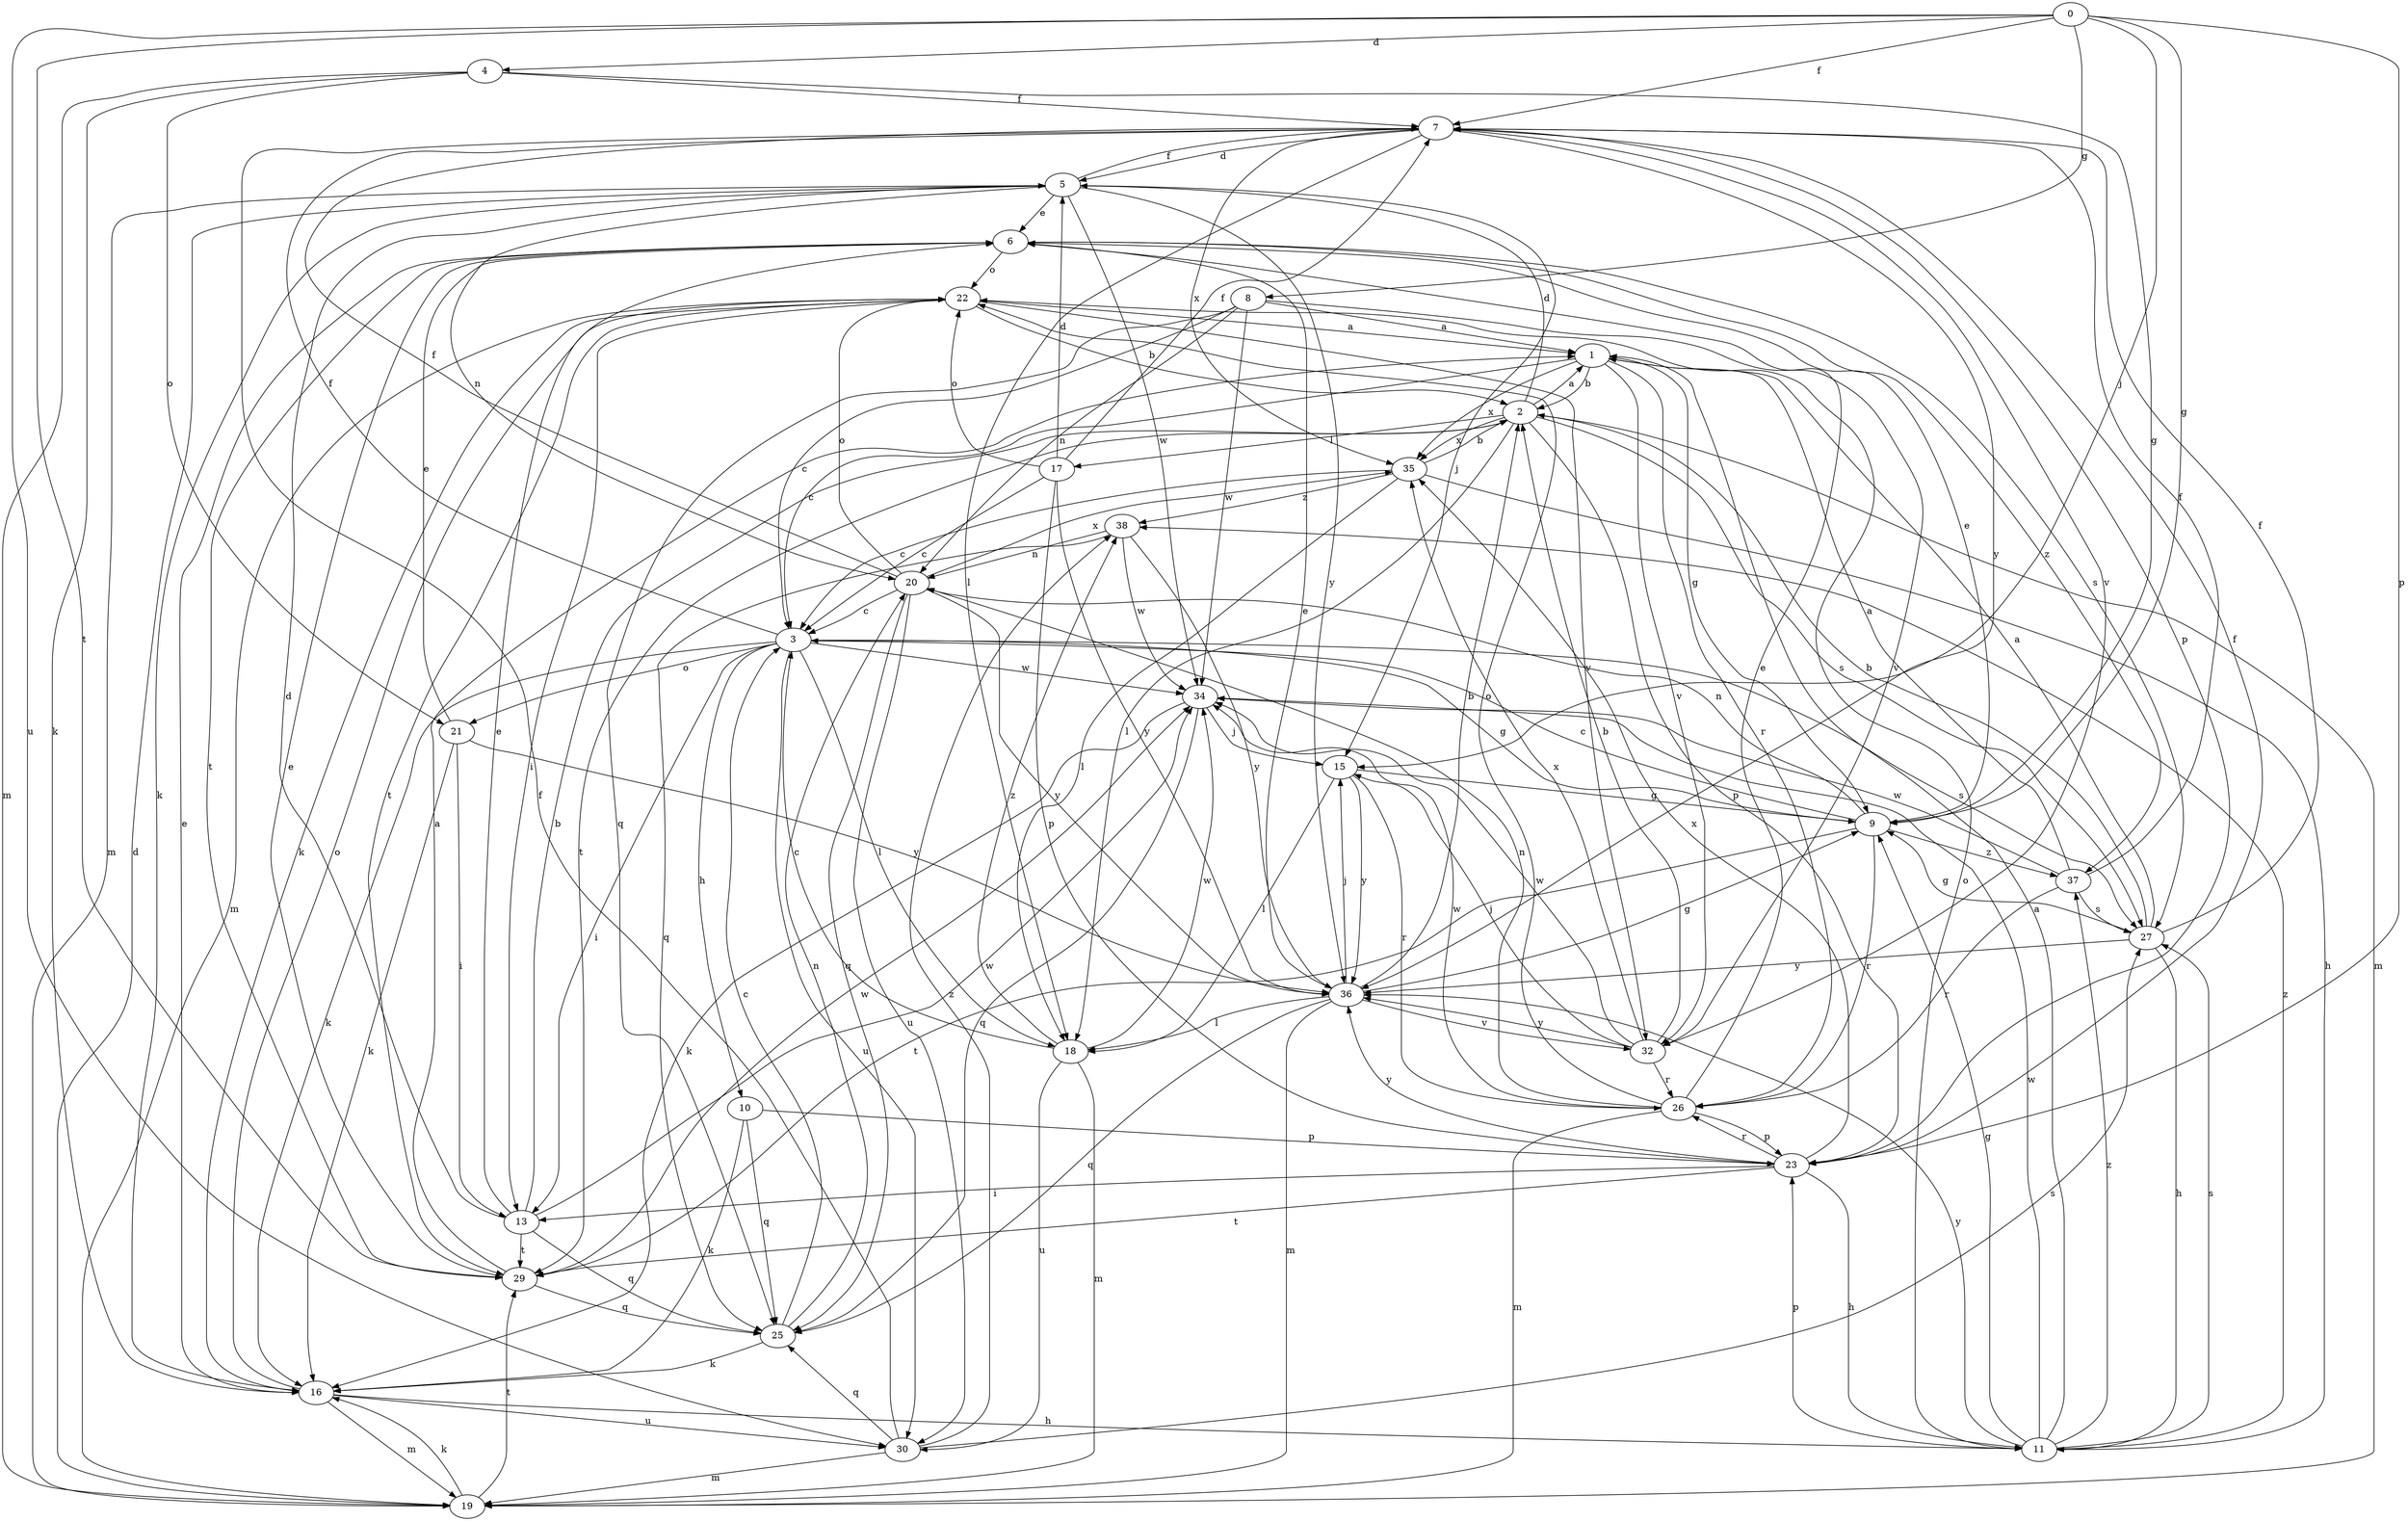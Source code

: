 strict digraph  {
0;
1;
2;
3;
4;
5;
6;
7;
8;
9;
10;
11;
13;
15;
16;
17;
18;
19;
20;
21;
22;
23;
25;
26;
27;
29;
30;
32;
34;
35;
36;
37;
38;
0 -> 4  [label=d];
0 -> 7  [label=f];
0 -> 8  [label=g];
0 -> 9  [label=g];
0 -> 15  [label=j];
0 -> 23  [label=p];
0 -> 29  [label=t];
0 -> 30  [label=u];
1 -> 2  [label=b];
1 -> 3  [label=c];
1 -> 9  [label=g];
1 -> 26  [label=r];
1 -> 32  [label=v];
1 -> 35  [label=x];
2 -> 1  [label=a];
2 -> 5  [label=d];
2 -> 17  [label=l];
2 -> 18  [label=l];
2 -> 19  [label=m];
2 -> 23  [label=p];
2 -> 27  [label=s];
2 -> 29  [label=t];
2 -> 35  [label=x];
3 -> 7  [label=f];
3 -> 9  [label=g];
3 -> 10  [label=h];
3 -> 13  [label=i];
3 -> 16  [label=k];
3 -> 18  [label=l];
3 -> 21  [label=o];
3 -> 27  [label=s];
3 -> 30  [label=u];
3 -> 34  [label=w];
4 -> 7  [label=f];
4 -> 9  [label=g];
4 -> 16  [label=k];
4 -> 19  [label=m];
4 -> 21  [label=o];
5 -> 6  [label=e];
5 -> 7  [label=f];
5 -> 15  [label=j];
5 -> 16  [label=k];
5 -> 19  [label=m];
5 -> 20  [label=n];
5 -> 34  [label=w];
5 -> 36  [label=y];
6 -> 22  [label=o];
6 -> 27  [label=s];
6 -> 29  [label=t];
6 -> 37  [label=z];
7 -> 5  [label=d];
7 -> 18  [label=l];
7 -> 23  [label=p];
7 -> 32  [label=v];
7 -> 35  [label=x];
7 -> 36  [label=y];
8 -> 1  [label=a];
8 -> 3  [label=c];
8 -> 20  [label=n];
8 -> 25  [label=q];
8 -> 32  [label=v];
8 -> 34  [label=w];
9 -> 3  [label=c];
9 -> 6  [label=e];
9 -> 20  [label=n];
9 -> 26  [label=r];
9 -> 29  [label=t];
9 -> 37  [label=z];
10 -> 16  [label=k];
10 -> 23  [label=p];
10 -> 25  [label=q];
11 -> 1  [label=a];
11 -> 9  [label=g];
11 -> 22  [label=o];
11 -> 23  [label=p];
11 -> 27  [label=s];
11 -> 34  [label=w];
11 -> 36  [label=y];
11 -> 37  [label=z];
11 -> 38  [label=z];
13 -> 2  [label=b];
13 -> 5  [label=d];
13 -> 6  [label=e];
13 -> 25  [label=q];
13 -> 29  [label=t];
13 -> 34  [label=w];
15 -> 9  [label=g];
15 -> 18  [label=l];
15 -> 26  [label=r];
15 -> 36  [label=y];
16 -> 6  [label=e];
16 -> 11  [label=h];
16 -> 19  [label=m];
16 -> 22  [label=o];
16 -> 30  [label=u];
17 -> 3  [label=c];
17 -> 5  [label=d];
17 -> 7  [label=f];
17 -> 22  [label=o];
17 -> 23  [label=p];
17 -> 36  [label=y];
18 -> 3  [label=c];
18 -> 19  [label=m];
18 -> 30  [label=u];
18 -> 34  [label=w];
18 -> 38  [label=z];
19 -> 5  [label=d];
19 -> 16  [label=k];
19 -> 29  [label=t];
20 -> 3  [label=c];
20 -> 7  [label=f];
20 -> 22  [label=o];
20 -> 25  [label=q];
20 -> 30  [label=u];
20 -> 35  [label=x];
20 -> 36  [label=y];
21 -> 6  [label=e];
21 -> 13  [label=i];
21 -> 16  [label=k];
21 -> 36  [label=y];
22 -> 1  [label=a];
22 -> 2  [label=b];
22 -> 13  [label=i];
22 -> 16  [label=k];
22 -> 19  [label=m];
22 -> 29  [label=t];
22 -> 32  [label=v];
23 -> 7  [label=f];
23 -> 11  [label=h];
23 -> 13  [label=i];
23 -> 26  [label=r];
23 -> 29  [label=t];
23 -> 35  [label=x];
23 -> 36  [label=y];
25 -> 3  [label=c];
25 -> 16  [label=k];
25 -> 20  [label=n];
26 -> 6  [label=e];
26 -> 19  [label=m];
26 -> 20  [label=n];
26 -> 22  [label=o];
26 -> 23  [label=p];
26 -> 34  [label=w];
27 -> 1  [label=a];
27 -> 2  [label=b];
27 -> 7  [label=f];
27 -> 9  [label=g];
27 -> 11  [label=h];
27 -> 36  [label=y];
29 -> 1  [label=a];
29 -> 6  [label=e];
29 -> 25  [label=q];
29 -> 34  [label=w];
30 -> 7  [label=f];
30 -> 19  [label=m];
30 -> 25  [label=q];
30 -> 27  [label=s];
30 -> 38  [label=z];
32 -> 2  [label=b];
32 -> 15  [label=j];
32 -> 26  [label=r];
32 -> 34  [label=w];
32 -> 35  [label=x];
32 -> 36  [label=y];
34 -> 15  [label=j];
34 -> 16  [label=k];
34 -> 25  [label=q];
35 -> 2  [label=b];
35 -> 3  [label=c];
35 -> 11  [label=h];
35 -> 18  [label=l];
35 -> 38  [label=z];
36 -> 2  [label=b];
36 -> 6  [label=e];
36 -> 9  [label=g];
36 -> 15  [label=j];
36 -> 18  [label=l];
36 -> 19  [label=m];
36 -> 25  [label=q];
36 -> 32  [label=v];
37 -> 1  [label=a];
37 -> 7  [label=f];
37 -> 26  [label=r];
37 -> 27  [label=s];
37 -> 34  [label=w];
38 -> 20  [label=n];
38 -> 25  [label=q];
38 -> 34  [label=w];
38 -> 36  [label=y];
}
